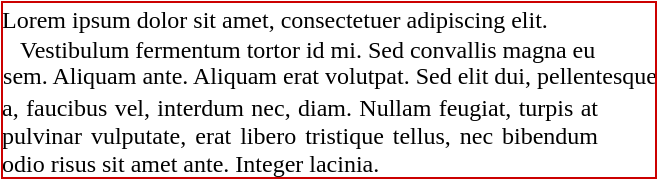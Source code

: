 <mxfile version="21.2.1" type="device">
  <diagram name="Stránka-1" id="HWMP4H51_XWvQbo8pHPE">
    <mxGraphModel dx="668" dy="391" grid="1" gridSize="10" guides="1" tooltips="1" connect="1" arrows="1" fold="1" page="1" pageScale="1" pageWidth="827" pageHeight="1169" math="0" shadow="0">
      <root>
        <mxCell id="0" />
        <mxCell id="1" parent="0" />
        <mxCell id="8orIHBOaLpbLe8Rx1qW9-1" value="&lt;div style=&quot;text-align: justify;&quot;&gt;&lt;span style=&quot;background-color: initial;&quot;&gt;Lorem ipsum dolor sit amet, consectetuer adipiscing elit.&lt;/span&gt;&lt;/div&gt;&lt;div style=&quot;text-align: justify;&quot;&gt;&lt;span style=&quot;background-color: initial;&quot;&gt;&amp;nbsp; &amp;nbsp;Vestibulum fermentum tortor id mi. Sed convallis magna eu&lt;/span&gt;&lt;/div&gt;&lt;div style=&quot;text-align: justify;&quot;&gt;&lt;br&gt;&lt;/div&gt;&lt;div style=&quot;text-align: justify;&quot;&gt;&lt;span style=&quot;background-color: initial;&quot;&gt;a, faucibus vel, interdum nec, diam. Nullam feugiat,&amp;nbsp;&lt;/span&gt;&lt;span style=&quot;background-color: initial;&quot;&gt;turpis at pulvinar vulputate, erat libero tristique tellus, nec bibendum odio risus sit amet&amp;nbsp;&lt;/span&gt;&lt;span style=&quot;background-color: initial;&quot;&gt;ante. Integer lacinia.&lt;/span&gt;&lt;/div&gt;" style="text;html=1;strokeColor=none;fillColor=none;align=center;verticalAlign=middle;whiteSpace=wrap;rounded=0;fontFamily=Times New Roman;" vertex="1" parent="1">
          <mxGeometry x="300" y="80" width="300" height="90" as="geometry" />
        </mxCell>
        <mxCell id="8orIHBOaLpbLe8Rx1qW9-3" value="&lt;div style=&quot;text-align: justify;&quot;&gt;&lt;span style=&quot;background-color: initial;&quot;&gt;sem. Aliquam ante. Aliquam&amp;nbsp;&lt;/span&gt;&lt;span style=&quot;background-color: initial; border-color: var(--border-color); text-align: justify;&quot;&gt;erat volutpat. Sed elit dui, pellentesque&lt;/span&gt;&lt;/div&gt;" style="text;html=1;strokeColor=none;fillColor=none;align=center;verticalAlign=middle;whiteSpace=wrap;rounded=0;fontFamily=Times New Roman;" vertex="1" parent="1">
          <mxGeometry x="300" y="102" width="330" height="30" as="geometry" />
        </mxCell>
        <mxCell id="8orIHBOaLpbLe8Rx1qW9-4" value="" style="rounded=0;whiteSpace=wrap;html=1;fillColor=none;strokeColor=#cc0000;" vertex="1" parent="1">
          <mxGeometry x="301" y="80" width="327" height="88" as="geometry" />
        </mxCell>
        <mxCell id="8orIHBOaLpbLe8Rx1qW9-5" value="" style="rounded=0;whiteSpace=wrap;html=1;fillColor=none;strokeColor=#cc0000;" vertex="1" parent="1">
          <mxGeometry x="301" y="80" width="327" height="88" as="geometry" />
        </mxCell>
      </root>
    </mxGraphModel>
  </diagram>
</mxfile>
